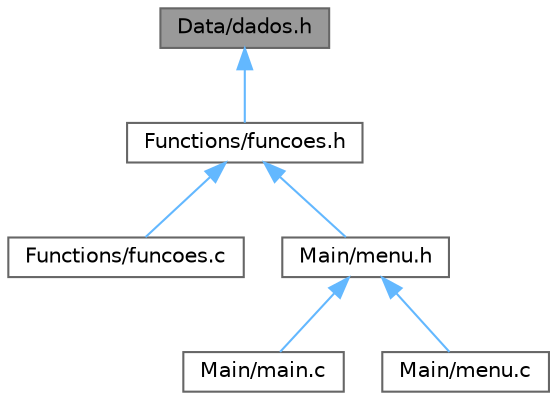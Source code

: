 digraph "Data/dados.h"
{
 // LATEX_PDF_SIZE
  bgcolor="transparent";
  edge [fontname=Helvetica,fontsize=10,labelfontname=Helvetica,labelfontsize=10];
  node [fontname=Helvetica,fontsize=10,shape=box,height=0.2,width=0.4];
  Node1 [id="Node000001",label="Data/dados.h",height=0.2,width=0.4,color="gray40", fillcolor="grey60", style="filled", fontcolor="black",tooltip="Ficheiro com as estruturas das antenas e do nefasto."];
  Node1 -> Node2 [id="edge1_Node000001_Node000002",dir="back",color="steelblue1",style="solid",tooltip=" "];
  Node2 [id="Node000002",label="Functions/funcoes.h",height=0.2,width=0.4,color="grey40", fillcolor="white", style="filled",URL="$funcoes_8h.html",tooltip="Ficheiro com as definições das funções do menu."];
  Node2 -> Node3 [id="edge2_Node000002_Node000003",dir="back",color="steelblue1",style="solid",tooltip=" "];
  Node3 [id="Node000003",label="Functions/funcoes.c",height=0.2,width=0.4,color="grey40", fillcolor="white", style="filled",URL="$funcoes_8c.html",tooltip="Ficheiro com as funções do menu."];
  Node2 -> Node4 [id="edge3_Node000002_Node000004",dir="back",color="steelblue1",style="solid",tooltip=" "];
  Node4 [id="Node000004",label="Main/menu.h",height=0.2,width=0.4,color="grey40", fillcolor="white", style="filled",URL="$menu_8h.html",tooltip="Ficheiro com a função do menu."];
  Node4 -> Node5 [id="edge4_Node000004_Node000005",dir="back",color="steelblue1",style="solid",tooltip=" "];
  Node5 [id="Node000005",label="Main/main.c",height=0.2,width=0.4,color="grey40", fillcolor="white", style="filled",URL="$main_8c.html",tooltip="Ficheiro principal (inclui o menu)"];
  Node4 -> Node6 [id="edge5_Node000004_Node000006",dir="back",color="steelblue1",style="solid",tooltip=" "];
  Node6 [id="Node000006",label="Main/menu.c",height=0.2,width=0.4,color="grey40", fillcolor="white", style="filled",URL="$menu_8c.html",tooltip="Ficheiro com as funções do menu."];
}

